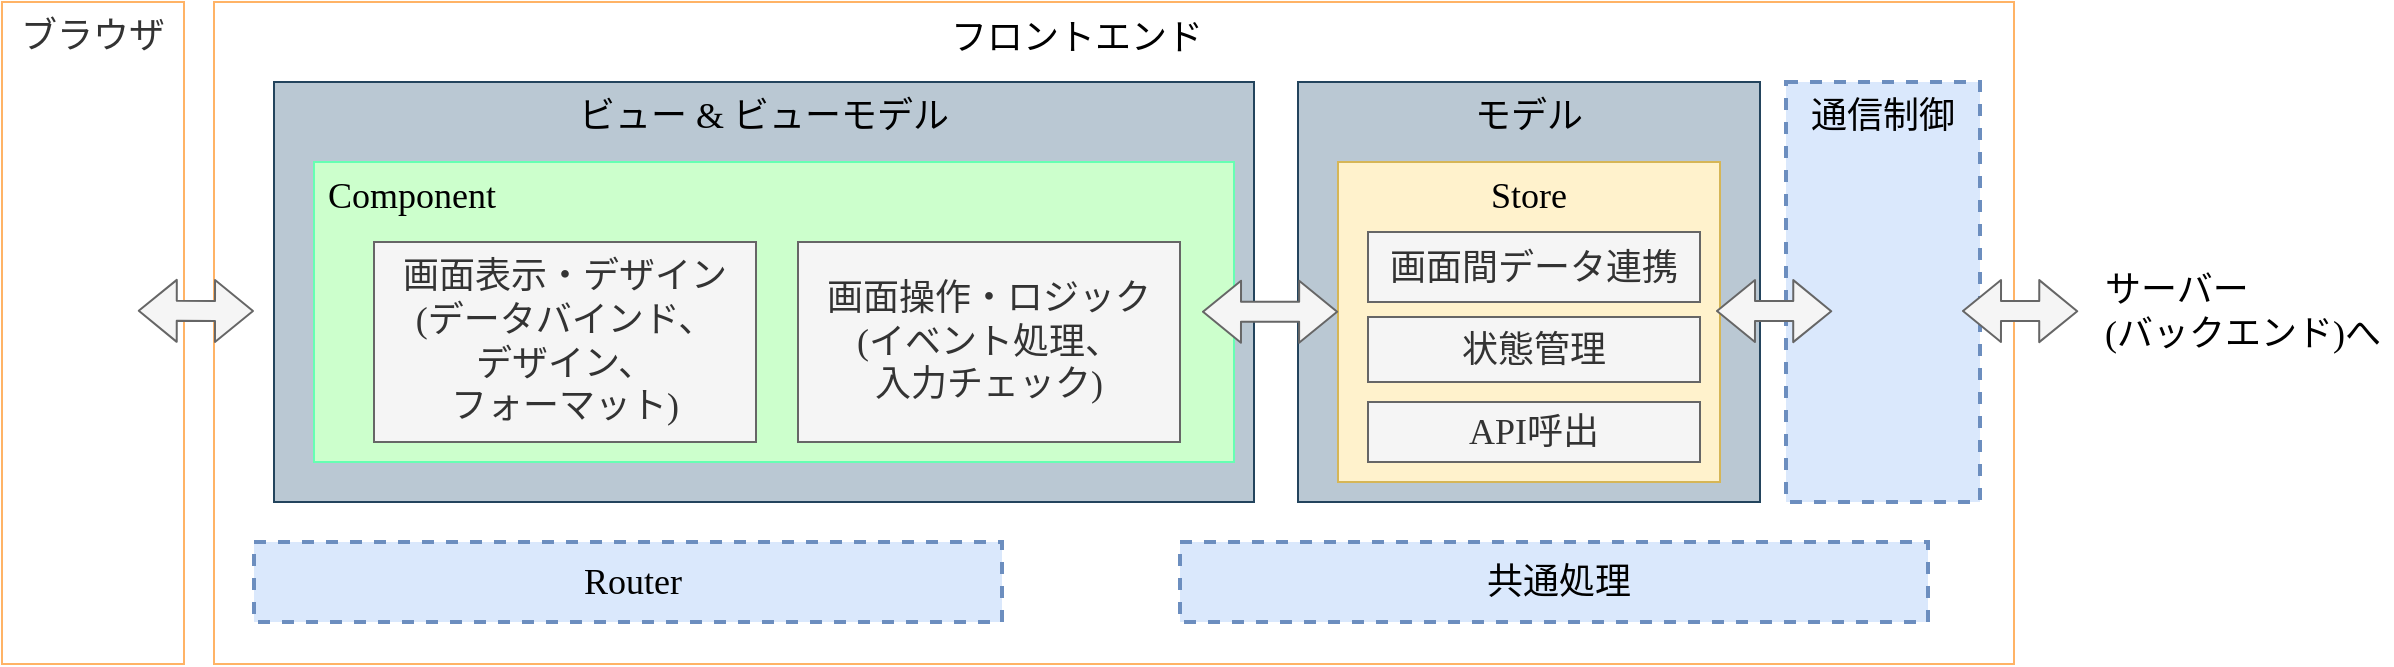 <mxfile>
    <diagram id="FQgvyPdSq9QM8dJuktgp" name="ページ1">
        <mxGraphModel dx="1410" dy="1073" grid="1" gridSize="10" guides="1" tooltips="1" connect="1" arrows="1" fold="1" page="1" pageScale="1" pageWidth="827" pageHeight="1169" math="0" shadow="0">
            <root>
                <mxCell id="0"/>
                <mxCell id="1" parent="0"/>
                <mxCell id="2" value="" style="rounded=0;whiteSpace=wrap;html=1;fontColor=#333333;fillColor=#FFFFFF;strokeColor=#FFB366;fontFamily=Noto Sans JP;fontSource=https%3A%2F%2Ffonts.googleapis.com%2Fcss%3Ffamily%3DNoto%2BSans%2BJP;" parent="1" vertex="1">
                    <mxGeometry x="160" y="20" width="900" height="331" as="geometry"/>
                </mxCell>
                <mxCell id="3" value="ビュー &amp;amp; ビューモデル" style="rounded=0;whiteSpace=wrap;html=1;verticalAlign=top;fillColor=#bac8d3;strokeColor=#23445d;fontColor=#000000;fontFamily=Noto Sans JP;fontSource=https%3A%2F%2Ffonts.googleapis.com%2Fcss%3Ffamily%3DNoto%2BSans%2BJP;fontSize=18;" parent="1" vertex="1">
                    <mxGeometry x="190" y="60" width="490" height="210" as="geometry"/>
                </mxCell>
                <mxCell id="4" value="モデル" style="rounded=0;whiteSpace=wrap;html=1;verticalAlign=top;fillColor=#bac8d3;strokeColor=#23445d;fontColor=#000000;fontFamily=Noto Sans JP;fontSource=https%3A%2F%2Ffonts.googleapis.com%2Fcss%3Ffamily%3DNoto%2BSans%2BJP;fontSize=18;" parent="1" vertex="1">
                    <mxGeometry x="702" y="60" width="231" height="210" as="geometry"/>
                </mxCell>
                <mxCell id="5" value="フロントエンド" style="text;html=1;strokeColor=none;fillColor=none;align=center;verticalAlign=middle;whiteSpace=wrap;rounded=0;fontFamily=Noto Sans JP;fontSource=https%3A%2F%2Ffonts.googleapis.com%2Fcss%3Ffamily%3DNoto%2BSans%2BJP;fontSize=18;" parent="1" vertex="1">
                    <mxGeometry x="523.75" y="23" width="134.5" height="30" as="geometry"/>
                </mxCell>
                <mxCell id="6" value="Component" style="rounded=0;whiteSpace=wrap;html=1;align=left;spacingLeft=5;fillColor=#CCFFCC;fontColor=#000000;strokeColor=#66FFB3;fontFamily=Noto Sans JP;fontSource=https%3A%2F%2Ffonts.googleapis.com%2Fcss%3Ffamily%3DNoto%2BSans%2BJP;fontSize=18;verticalAlign=top;" parent="1" vertex="1">
                    <mxGeometry x="210" y="100" width="460" height="150" as="geometry"/>
                </mxCell>
                <mxCell id="10" value="画面表示・デザイン&lt;br style=&quot;font-size: 18px&quot;&gt;(データバインド、&lt;br style=&quot;font-size: 18px&quot;&gt;デザイン、&lt;br&gt;フォーマット)" style="rounded=0;whiteSpace=wrap;html=1;fontSize=18;fillColor=#f5f5f5;fontColor=#333333;strokeColor=#666666;fontFamily=Noto Sans JP;fontSource=https%3A%2F%2Ffonts.googleapis.com%2Fcss%3Ffamily%3DNoto%2BSans%2BJP;" parent="1" vertex="1">
                    <mxGeometry x="240" y="140" width="191" height="100" as="geometry"/>
                </mxCell>
                <mxCell id="11" value="画面操作・ロジック&lt;br style=&quot;font-size: 18px&quot;&gt;(イベント処理、&lt;br style=&quot;font-size: 18px&quot;&gt;入力チェック)" style="rounded=0;whiteSpace=wrap;html=1;fontSize=18;fillColor=#f5f5f5;fontColor=#333333;strokeColor=#666666;fontFamily=Noto Sans JP;fontSource=https%3A%2F%2Ffonts.googleapis.com%2Fcss%3Ffamily%3DNoto%2BSans%2BJP;verticalAlign=middle;" parent="1" vertex="1">
                    <mxGeometry x="452" y="140" width="191" height="100" as="geometry"/>
                </mxCell>
                <mxCell id="12" value="Store" style="rounded=0;whiteSpace=wrap;html=1;fontSize=18;verticalAlign=top;fillColor=#fff2cc;strokeColor=#d6b656;fontFamily=Noto Sans JP;fontSource=https%3A%2F%2Ffonts.googleapis.com%2Fcss%3Ffamily%3DNoto%2BSans%2BJP;" parent="1" vertex="1">
                    <mxGeometry x="722" y="100" width="191" height="160" as="geometry"/>
                </mxCell>
                <mxCell id="13" value="画面間データ連携" style="rounded=0;whiteSpace=wrap;html=1;fontSize=18;fillColor=#f5f5f5;strokeColor=#666666;fontColor=#333333;fontFamily=Noto Sans JP;fontSource=https%3A%2F%2Ffonts.googleapis.com%2Fcss%3Ffamily%3DNoto%2BSans%2BJP;" parent="1" vertex="1">
                    <mxGeometry x="737" y="135" width="166" height="35" as="geometry"/>
                </mxCell>
                <mxCell id="14" value="状態管理" style="rounded=0;whiteSpace=wrap;html=1;fontSize=18;fillColor=#f5f5f5;strokeColor=#666666;fontColor=#333333;fontFamily=Noto Sans JP;fontSource=https%3A%2F%2Ffonts.googleapis.com%2Fcss%3Ffamily%3DNoto%2BSans%2BJP;" parent="1" vertex="1">
                    <mxGeometry x="737" y="177.5" width="166" height="32.5" as="geometry"/>
                </mxCell>
                <mxCell id="15" value="API呼出" style="rounded=0;whiteSpace=wrap;html=1;fontSize=18;fillColor=#f5f5f5;strokeColor=#666666;fontColor=#333333;fontFamily=Noto Sans JP;fontSource=https%3A%2F%2Ffonts.googleapis.com%2Fcss%3Ffamily%3DNoto%2BSans%2BJP;" parent="1" vertex="1">
                    <mxGeometry x="737" y="220" width="166" height="30" as="geometry"/>
                </mxCell>
                <mxCell id="17" value="通信制御" style="rounded=0;whiteSpace=wrap;html=1;fontSize=18;dashed=1;fillColor=#dae8fc;strokeColor=#6C8EBF;fontColor=#000000;strokeWidth=2;verticalAlign=top;fontFamily=Noto Sans JP;fontSource=https%3A%2F%2Ffonts.googleapis.com%2Fcss%3Ffamily%3DNoto%2BSans%2BJP;" parent="1" vertex="1">
                    <mxGeometry x="946" y="60" width="97" height="210" as="geometry"/>
                </mxCell>
                <mxCell id="18" value="" style="shape=flexArrow;endArrow=classic;startArrow=classic;html=1;fontSize=18;fillColor=#f5f5f5;strokeColor=#666666;fontFamily=Noto Sans JP;fontSource=https%3A%2F%2Ffonts.googleapis.com%2Fcss%3Ffamily%3DNoto%2BSans%2BJP;" parent="1" edge="1">
                    <mxGeometry width="100" height="100" relative="1" as="geometry">
                        <mxPoint x="654" y="174.83" as="sourcePoint"/>
                        <mxPoint x="722.06" y="174.91" as="targetPoint"/>
                        <Array as="points"/>
                    </mxGeometry>
                </mxCell>
                <mxCell id="20" value="" style="shape=flexArrow;endArrow=classic;startArrow=classic;html=1;fontSize=18;fillColor=#f5f5f5;strokeColor=#666666;fontFamily=Noto Sans JP;fontSource=https%3A%2F%2Ffonts.googleapis.com%2Fcss%3Ffamily%3DNoto%2BSans%2BJP;" parent="1" edge="1">
                    <mxGeometry width="100" height="100" relative="1" as="geometry">
                        <mxPoint x="911" y="174.5" as="sourcePoint"/>
                        <mxPoint x="969.12" y="174.58" as="targetPoint"/>
                        <Array as="points"/>
                    </mxGeometry>
                </mxCell>
                <mxCell id="21" value="" style="shape=flexArrow;endArrow=classic;startArrow=classic;html=1;fontSize=18;fillColor=#f5f5f5;strokeColor=#666666;fontFamily=Noto Sans JP;fontSource=https%3A%2F%2Ffonts.googleapis.com%2Fcss%3Ffamily%3DNoto%2BSans%2BJP;" parent="1" edge="1">
                    <mxGeometry width="100" height="100" relative="1" as="geometry">
                        <mxPoint x="1034" y="174.5" as="sourcePoint"/>
                        <mxPoint x="1092.12" y="174.58" as="targetPoint"/>
                        <Array as="points"/>
                    </mxGeometry>
                </mxCell>
                <mxCell id="22" value="Router" style="rounded=0;whiteSpace=wrap;html=1;align=center;spacingLeft=5;fillColor=#dae8fc;strokeColor=#6c8ebf;fontColor=#000000;dashed=1;strokeWidth=2;fontFamily=Noto Sans JP;fontSource=https%3A%2F%2Ffonts.googleapis.com%2Fcss%3Ffamily%3DNoto%2BSans%2BJP;fontSize=18;" parent="1" vertex="1">
                    <mxGeometry x="180" y="290" width="374" height="40" as="geometry"/>
                </mxCell>
                <mxCell id="23" value="共通処理" style="rounded=0;whiteSpace=wrap;html=1;align=center;spacingLeft=5;fillColor=#dae8fc;strokeColor=#6c8ebf;fontColor=#000000;dashed=1;strokeWidth=2;fontFamily=Noto Sans JP;fontSource=https%3A%2F%2Ffonts.googleapis.com%2Fcss%3Ffamily%3DNoto%2BSans%2BJP;fontSize=18;" parent="1" vertex="1">
                    <mxGeometry x="643" y="290" width="374" height="40" as="geometry"/>
                </mxCell>
                <mxCell id="24" value="ブラウザ" style="rounded=0;whiteSpace=wrap;html=1;fontColor=#333333;fillColor=#FFFFFF;strokeColor=#FFB366;verticalAlign=top;fontFamily=Noto Sans JP;fontSource=https%3A%2F%2Ffonts.googleapis.com%2Fcss%3Ffamily%3DNoto%2BSans%2BJP;fontSize=18;" parent="1" vertex="1">
                    <mxGeometry x="54" y="20" width="91" height="331" as="geometry"/>
                </mxCell>
                <mxCell id="25" value="" style="shape=flexArrow;endArrow=classic;startArrow=classic;html=1;fontSize=12;fillColor=#f5f5f5;strokeColor=#666666;fontFamily=Noto Sans JP;fontSource=https%3A%2F%2Ffonts.googleapis.com%2Fcss%3Ffamily%3DNoto%2BSans%2BJP;" parent="1" edge="1">
                    <mxGeometry width="100" height="100" relative="1" as="geometry">
                        <mxPoint x="121.88" y="174.41" as="sourcePoint"/>
                        <mxPoint x="180.0" y="174.49" as="targetPoint"/>
                        <Array as="points"/>
                    </mxGeometry>
                </mxCell>
                <mxCell id="26" value="&lt;div style=&quot;text-align: left; font-size: 18px;&quot;&gt;&lt;span style=&quot;font-size: 18px;&quot;&gt;サーバー&lt;/span&gt;&lt;/div&gt;&lt;div style=&quot;text-align: left; font-size: 18px;&quot;&gt;&lt;span style=&quot;font-size: 18px;&quot;&gt;(バックエンド)へ&lt;/span&gt;&lt;/div&gt;" style="text;html=1;strokeColor=none;fillColor=none;align=center;verticalAlign=middle;whiteSpace=wrap;rounded=0;fontFamily=Noto Sans JP;fontSource=https%3A%2F%2Ffonts.googleapis.com%2Fcss%3Ffamily%3DNoto%2BSans%2BJP;fontSize=18;" parent="1" vertex="1">
                    <mxGeometry x="1100" y="160" width="149" height="30" as="geometry"/>
                </mxCell>
            </root>
        </mxGraphModel>
    </diagram>
</mxfile>